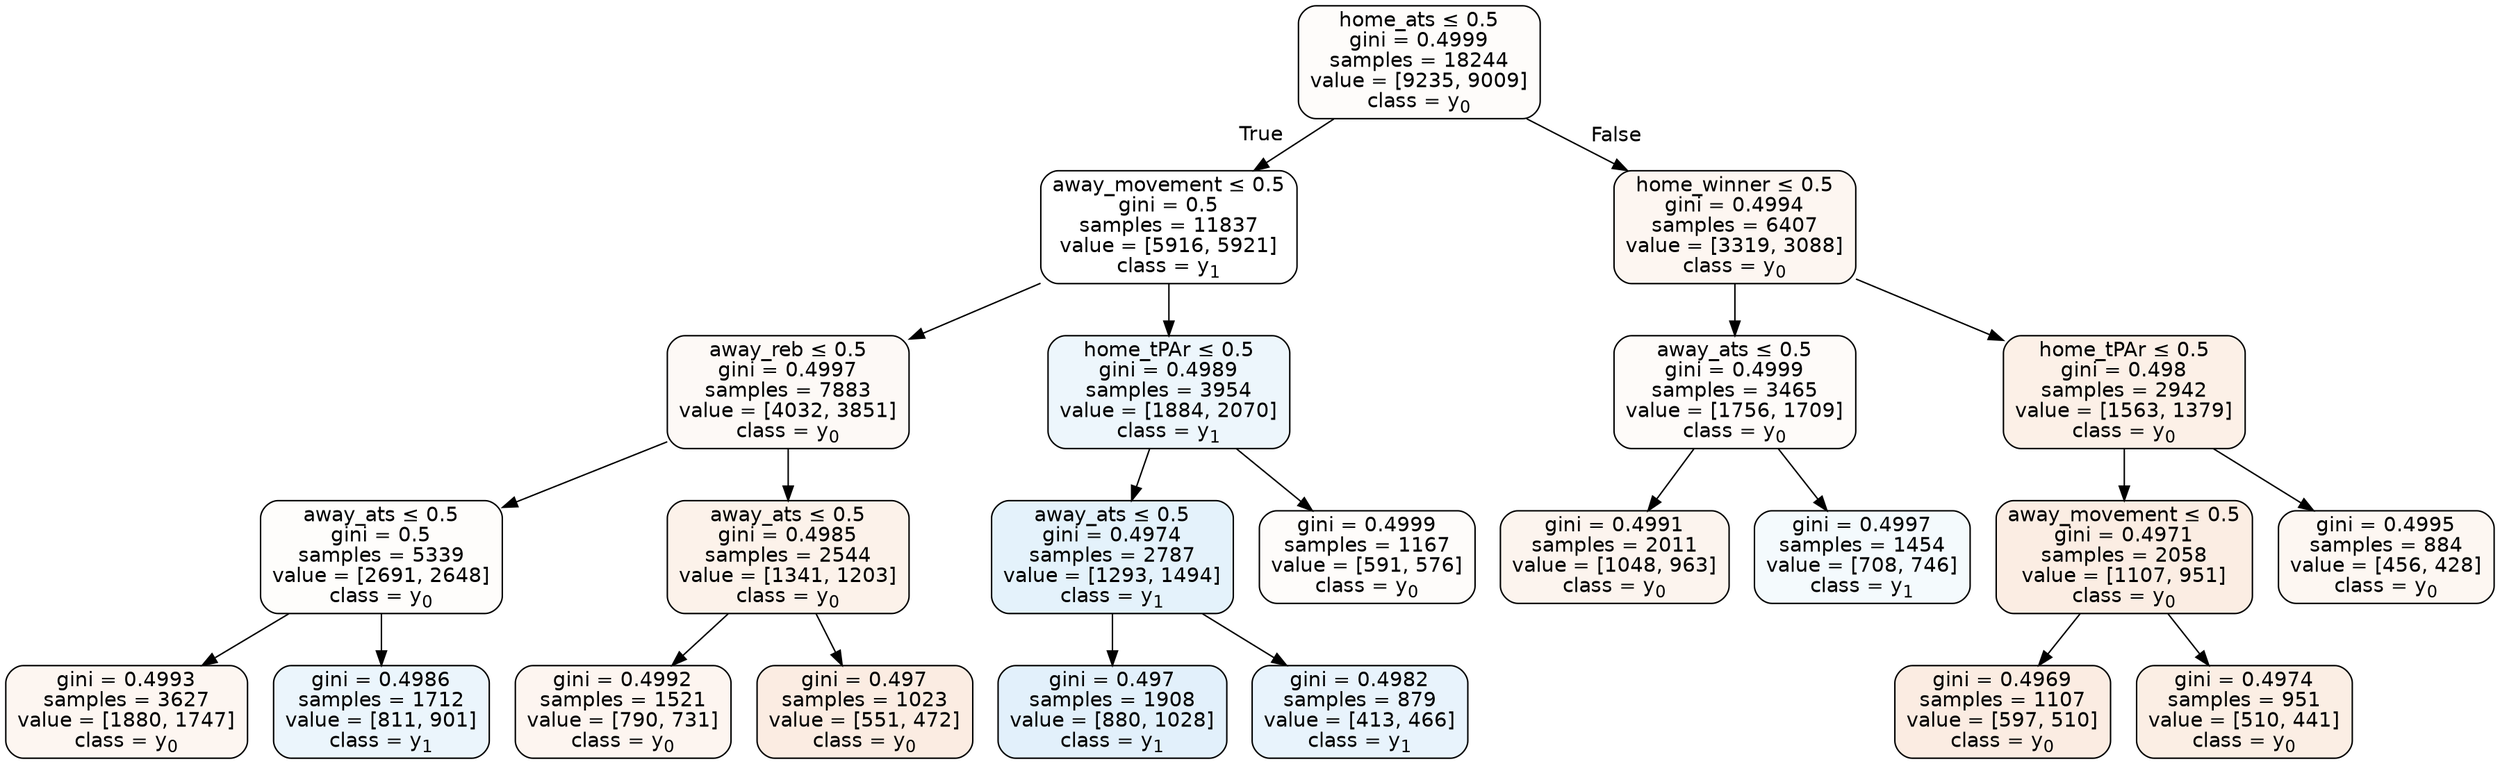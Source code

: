 digraph Tree {
node [shape=box, style="filled, rounded", color="black", fontname=helvetica] ;
edge [fontname=helvetica] ;
0 [label=<home_ats &le; 0.5<br/>gini = 0.4999<br/>samples = 18244<br/>value = [9235, 9009]<br/>class = y<SUB>0</SUB>>, fillcolor="#e5813906"] ;
1 [label=<away_movement &le; 0.5<br/>gini = 0.5<br/>samples = 11837<br/>value = [5916, 5921]<br/>class = y<SUB>1</SUB>>, fillcolor="#399de500"] ;
0 -> 1 [labeldistance=2.5, labelangle=45, headlabel="True"] ;
2 [label=<away_reb &le; 0.5<br/>gini = 0.4997<br/>samples = 7883<br/>value = [4032, 3851]<br/>class = y<SUB>0</SUB>>, fillcolor="#e581390b"] ;
1 -> 2 ;
3 [label=<away_ats &le; 0.5<br/>gini = 0.5<br/>samples = 5339<br/>value = [2691, 2648]<br/>class = y<SUB>0</SUB>>, fillcolor="#e5813904"] ;
2 -> 3 ;
4 [label=<gini = 0.4993<br/>samples = 3627<br/>value = [1880, 1747]<br/>class = y<SUB>0</SUB>>, fillcolor="#e5813912"] ;
3 -> 4 ;
5 [label=<gini = 0.4986<br/>samples = 1712<br/>value = [811, 901]<br/>class = y<SUB>1</SUB>>, fillcolor="#399de519"] ;
3 -> 5 ;
6 [label=<away_ats &le; 0.5<br/>gini = 0.4985<br/>samples = 2544<br/>value = [1341, 1203]<br/>class = y<SUB>0</SUB>>, fillcolor="#e581391a"] ;
2 -> 6 ;
7 [label=<gini = 0.4992<br/>samples = 1521<br/>value = [790, 731]<br/>class = y<SUB>0</SUB>>, fillcolor="#e5813913"] ;
6 -> 7 ;
8 [label=<gini = 0.497<br/>samples = 1023<br/>value = [551, 472]<br/>class = y<SUB>0</SUB>>, fillcolor="#e5813925"] ;
6 -> 8 ;
9 [label=<home_tPAr &le; 0.5<br/>gini = 0.4989<br/>samples = 3954<br/>value = [1884, 2070]<br/>class = y<SUB>1</SUB>>, fillcolor="#399de517"] ;
1 -> 9 ;
10 [label=<away_ats &le; 0.5<br/>gini = 0.4974<br/>samples = 2787<br/>value = [1293, 1494]<br/>class = y<SUB>1</SUB>>, fillcolor="#399de522"] ;
9 -> 10 ;
11 [label=<gini = 0.497<br/>samples = 1908<br/>value = [880, 1028]<br/>class = y<SUB>1</SUB>>, fillcolor="#399de525"] ;
10 -> 11 ;
12 [label=<gini = 0.4982<br/>samples = 879<br/>value = [413, 466]<br/>class = y<SUB>1</SUB>>, fillcolor="#399de51d"] ;
10 -> 12 ;
13 [label=<gini = 0.4999<br/>samples = 1167<br/>value = [591, 576]<br/>class = y<SUB>0</SUB>>, fillcolor="#e5813906"] ;
9 -> 13 ;
14 [label=<home_winner &le; 0.5<br/>gini = 0.4994<br/>samples = 6407<br/>value = [3319, 3088]<br/>class = y<SUB>0</SUB>>, fillcolor="#e5813912"] ;
0 -> 14 [labeldistance=2.5, labelangle=-45, headlabel="False"] ;
15 [label=<away_ats &le; 0.5<br/>gini = 0.4999<br/>samples = 3465<br/>value = [1756, 1709]<br/>class = y<SUB>0</SUB>>, fillcolor="#e5813907"] ;
14 -> 15 ;
16 [label=<gini = 0.4991<br/>samples = 2011<br/>value = [1048, 963]<br/>class = y<SUB>0</SUB>>, fillcolor="#e5813915"] ;
15 -> 16 ;
17 [label=<gini = 0.4997<br/>samples = 1454<br/>value = [708, 746]<br/>class = y<SUB>1</SUB>>, fillcolor="#399de50d"] ;
15 -> 17 ;
18 [label=<home_tPAr &le; 0.5<br/>gini = 0.498<br/>samples = 2942<br/>value = [1563, 1379]<br/>class = y<SUB>0</SUB>>, fillcolor="#e581391e"] ;
14 -> 18 ;
19 [label=<away_movement &le; 0.5<br/>gini = 0.4971<br/>samples = 2058<br/>value = [1107, 951]<br/>class = y<SUB>0</SUB>>, fillcolor="#e5813924"] ;
18 -> 19 ;
20 [label=<gini = 0.4969<br/>samples = 1107<br/>value = [597, 510]<br/>class = y<SUB>0</SUB>>, fillcolor="#e5813925"] ;
19 -> 20 ;
21 [label=<gini = 0.4974<br/>samples = 951<br/>value = [510, 441]<br/>class = y<SUB>0</SUB>>, fillcolor="#e5813922"] ;
19 -> 21 ;
22 [label=<gini = 0.4995<br/>samples = 884<br/>value = [456, 428]<br/>class = y<SUB>0</SUB>>, fillcolor="#e5813910"] ;
18 -> 22 ;
}